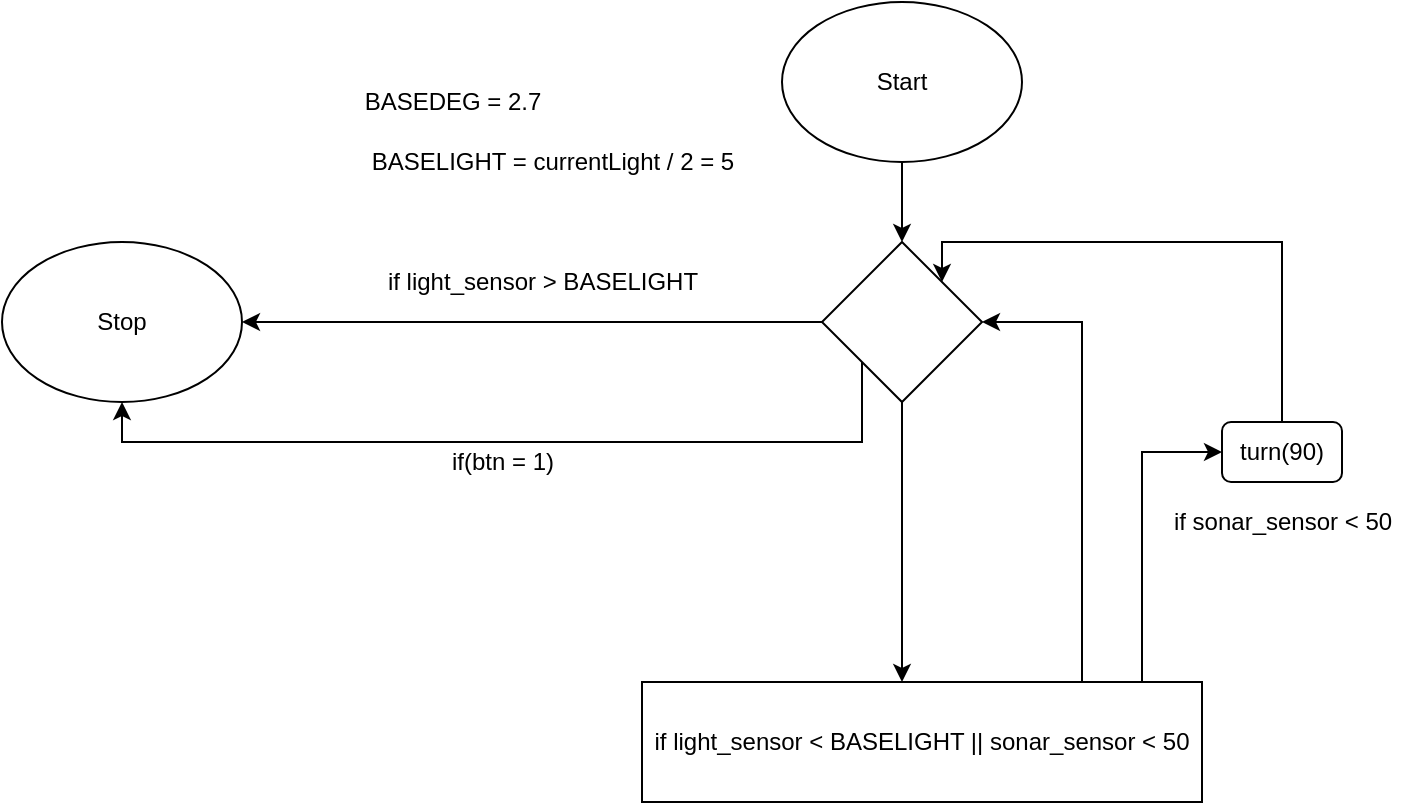 <mxfile version="15.2.5" type="github">
  <diagram id="e6m10x-uRhs_gHwGIP7R" name="Page-1">
    <mxGraphModel dx="782" dy="436" grid="1" gridSize="10" guides="1" tooltips="1" connect="1" arrows="1" fold="1" page="1" pageScale="1" pageWidth="827" pageHeight="1169" math="0" shadow="0">
      <root>
        <mxCell id="0" />
        <mxCell id="1" parent="0" />
        <mxCell id="ziUaPbk_OteyMrfKzhlk-14" value="" style="edgeStyle=orthogonalEdgeStyle;rounded=0;orthogonalLoop=1;jettySize=auto;html=1;" parent="1" source="ziUaPbk_OteyMrfKzhlk-15" target="ziUaPbk_OteyMrfKzhlk-19" edge="1">
          <mxGeometry relative="1" as="geometry" />
        </mxCell>
        <mxCell id="ziUaPbk_OteyMrfKzhlk-15" value="Start" style="ellipse;whiteSpace=wrap;html=1;" parent="1" vertex="1">
          <mxGeometry x="420" y="180" width="120" height="80" as="geometry" />
        </mxCell>
        <mxCell id="ziUaPbk_OteyMrfKzhlk-16" value="" style="edgeStyle=orthogonalEdgeStyle;rounded=0;orthogonalLoop=1;jettySize=auto;html=1;startArrow=none;exitX=0;exitY=0.5;exitDx=0;exitDy=0;entryX=1;entryY=0.5;entryDx=0;entryDy=0;" parent="1" source="ziUaPbk_OteyMrfKzhlk-19" target="ziUaPbk_OteyMrfKzhlk-22" edge="1">
          <mxGeometry relative="1" as="geometry">
            <mxPoint x="160" y="340" as="targetPoint" />
            <mxPoint x="265" y="340" as="sourcePoint" />
          </mxGeometry>
        </mxCell>
        <mxCell id="ziUaPbk_OteyMrfKzhlk-17" value="" style="edgeStyle=orthogonalEdgeStyle;rounded=0;orthogonalLoop=1;jettySize=auto;html=1;" parent="1" source="ziUaPbk_OteyMrfKzhlk-19" edge="1">
          <mxGeometry relative="1" as="geometry">
            <mxPoint x="480" y="520" as="targetPoint" />
          </mxGeometry>
        </mxCell>
        <mxCell id="ziUaPbk_OteyMrfKzhlk-18" style="edgeStyle=orthogonalEdgeStyle;rounded=0;orthogonalLoop=1;jettySize=auto;html=1;exitX=0;exitY=1;exitDx=0;exitDy=0;entryX=0.5;entryY=1;entryDx=0;entryDy=0;" parent="1" source="ziUaPbk_OteyMrfKzhlk-19" target="ziUaPbk_OteyMrfKzhlk-22" edge="1">
          <mxGeometry relative="1" as="geometry">
            <Array as="points">
              <mxPoint x="460" y="400" />
              <mxPoint x="90" y="400" />
            </Array>
          </mxGeometry>
        </mxCell>
        <mxCell id="ziUaPbk_OteyMrfKzhlk-19" value="" style="rhombus;whiteSpace=wrap;html=1;" parent="1" vertex="1">
          <mxGeometry x="440" y="300" width="80" height="80" as="geometry" />
        </mxCell>
        <mxCell id="ziUaPbk_OteyMrfKzhlk-20" style="edgeStyle=orthogonalEdgeStyle;rounded=0;orthogonalLoop=1;jettySize=auto;html=1;entryX=1;entryY=0.5;entryDx=0;entryDy=0;exitX=1;exitY=0.5;exitDx=0;exitDy=0;" parent="1" target="ziUaPbk_OteyMrfKzhlk-19" edge="1">
          <mxGeometry relative="1" as="geometry">
            <Array as="points">
              <mxPoint x="570" y="550" />
              <mxPoint x="570" y="340" />
            </Array>
            <mxPoint x="625" y="550" as="sourcePoint" />
          </mxGeometry>
        </mxCell>
        <mxCell id="ziUaPbk_OteyMrfKzhlk-22" value="Stop" style="ellipse;whiteSpace=wrap;html=1;" parent="1" vertex="1">
          <mxGeometry x="30" y="300" width="120" height="80" as="geometry" />
        </mxCell>
        <mxCell id="ziUaPbk_OteyMrfKzhlk-23" value="BASELIGHT = currentLight / 2 = 5" style="text;html=1;align=center;verticalAlign=middle;resizable=0;points=[];autosize=1;strokeColor=none;" parent="1" vertex="1">
          <mxGeometry x="205" y="250" width="200" height="20" as="geometry" />
        </mxCell>
        <mxCell id="ziUaPbk_OteyMrfKzhlk-24" value="if(btn = 1)" style="text;html=1;align=center;verticalAlign=middle;resizable=0;points=[];autosize=1;strokeColor=none;fillColor=none;" parent="1" vertex="1">
          <mxGeometry x="245" y="400" width="70" height="20" as="geometry" />
        </mxCell>
        <mxCell id="ziUaPbk_OteyMrfKzhlk-25" value="if light_sensor &amp;gt; BASELIGHT" style="text;html=1;align=center;verticalAlign=middle;resizable=0;points=[];autosize=1;strokeColor=none;fillColor=none;" parent="1" vertex="1">
          <mxGeometry x="215" y="310" width="170" height="20" as="geometry" />
        </mxCell>
        <mxCell id="ziUaPbk_OteyMrfKzhlk-32" style="edgeStyle=orthogonalEdgeStyle;rounded=0;orthogonalLoop=1;jettySize=auto;html=1;entryX=0;entryY=0.5;entryDx=0;entryDy=0;" parent="1" source="ziUaPbk_OteyMrfKzhlk-27" target="ziUaPbk_OteyMrfKzhlk-31" edge="1">
          <mxGeometry relative="1" as="geometry">
            <Array as="points">
              <mxPoint x="600" y="405" />
            </Array>
          </mxGeometry>
        </mxCell>
        <mxCell id="ziUaPbk_OteyMrfKzhlk-27" value="if light_sensor &amp;lt; BASELIGHT || sonar_sensor &amp;lt; 50" style="whiteSpace=wrap;html=1;" parent="1" vertex="1">
          <mxGeometry x="350" y="520" width="280" height="60" as="geometry" />
        </mxCell>
        <mxCell id="ziUaPbk_OteyMrfKzhlk-30" value="if sonar_sensor &amp;lt; 50" style="text;html=1;align=center;verticalAlign=middle;resizable=0;points=[];autosize=1;strokeColor=none;fillColor=none;" parent="1" vertex="1">
          <mxGeometry x="610" y="430" width="120" height="20" as="geometry" />
        </mxCell>
        <mxCell id="ziUaPbk_OteyMrfKzhlk-33" style="edgeStyle=orthogonalEdgeStyle;rounded=0;orthogonalLoop=1;jettySize=auto;html=1;entryX=1;entryY=0;entryDx=0;entryDy=0;" parent="1" source="ziUaPbk_OteyMrfKzhlk-31" target="ziUaPbk_OteyMrfKzhlk-19" edge="1">
          <mxGeometry relative="1" as="geometry">
            <Array as="points">
              <mxPoint x="670" y="300" />
              <mxPoint x="500" y="300" />
            </Array>
          </mxGeometry>
        </mxCell>
        <mxCell id="ziUaPbk_OteyMrfKzhlk-31" value="turn(90)" style="rounded=1;whiteSpace=wrap;html=1;" parent="1" vertex="1">
          <mxGeometry x="640" y="390" width="60" height="30" as="geometry" />
        </mxCell>
        <mxCell id="ziUaPbk_OteyMrfKzhlk-34" value="BASEDEG = 2.7" style="text;html=1;align=center;verticalAlign=middle;resizable=0;points=[];autosize=1;strokeColor=none;fillColor=none;" parent="1" vertex="1">
          <mxGeometry x="205" y="220" width="100" height="20" as="geometry" />
        </mxCell>
      </root>
    </mxGraphModel>
  </diagram>
</mxfile>
